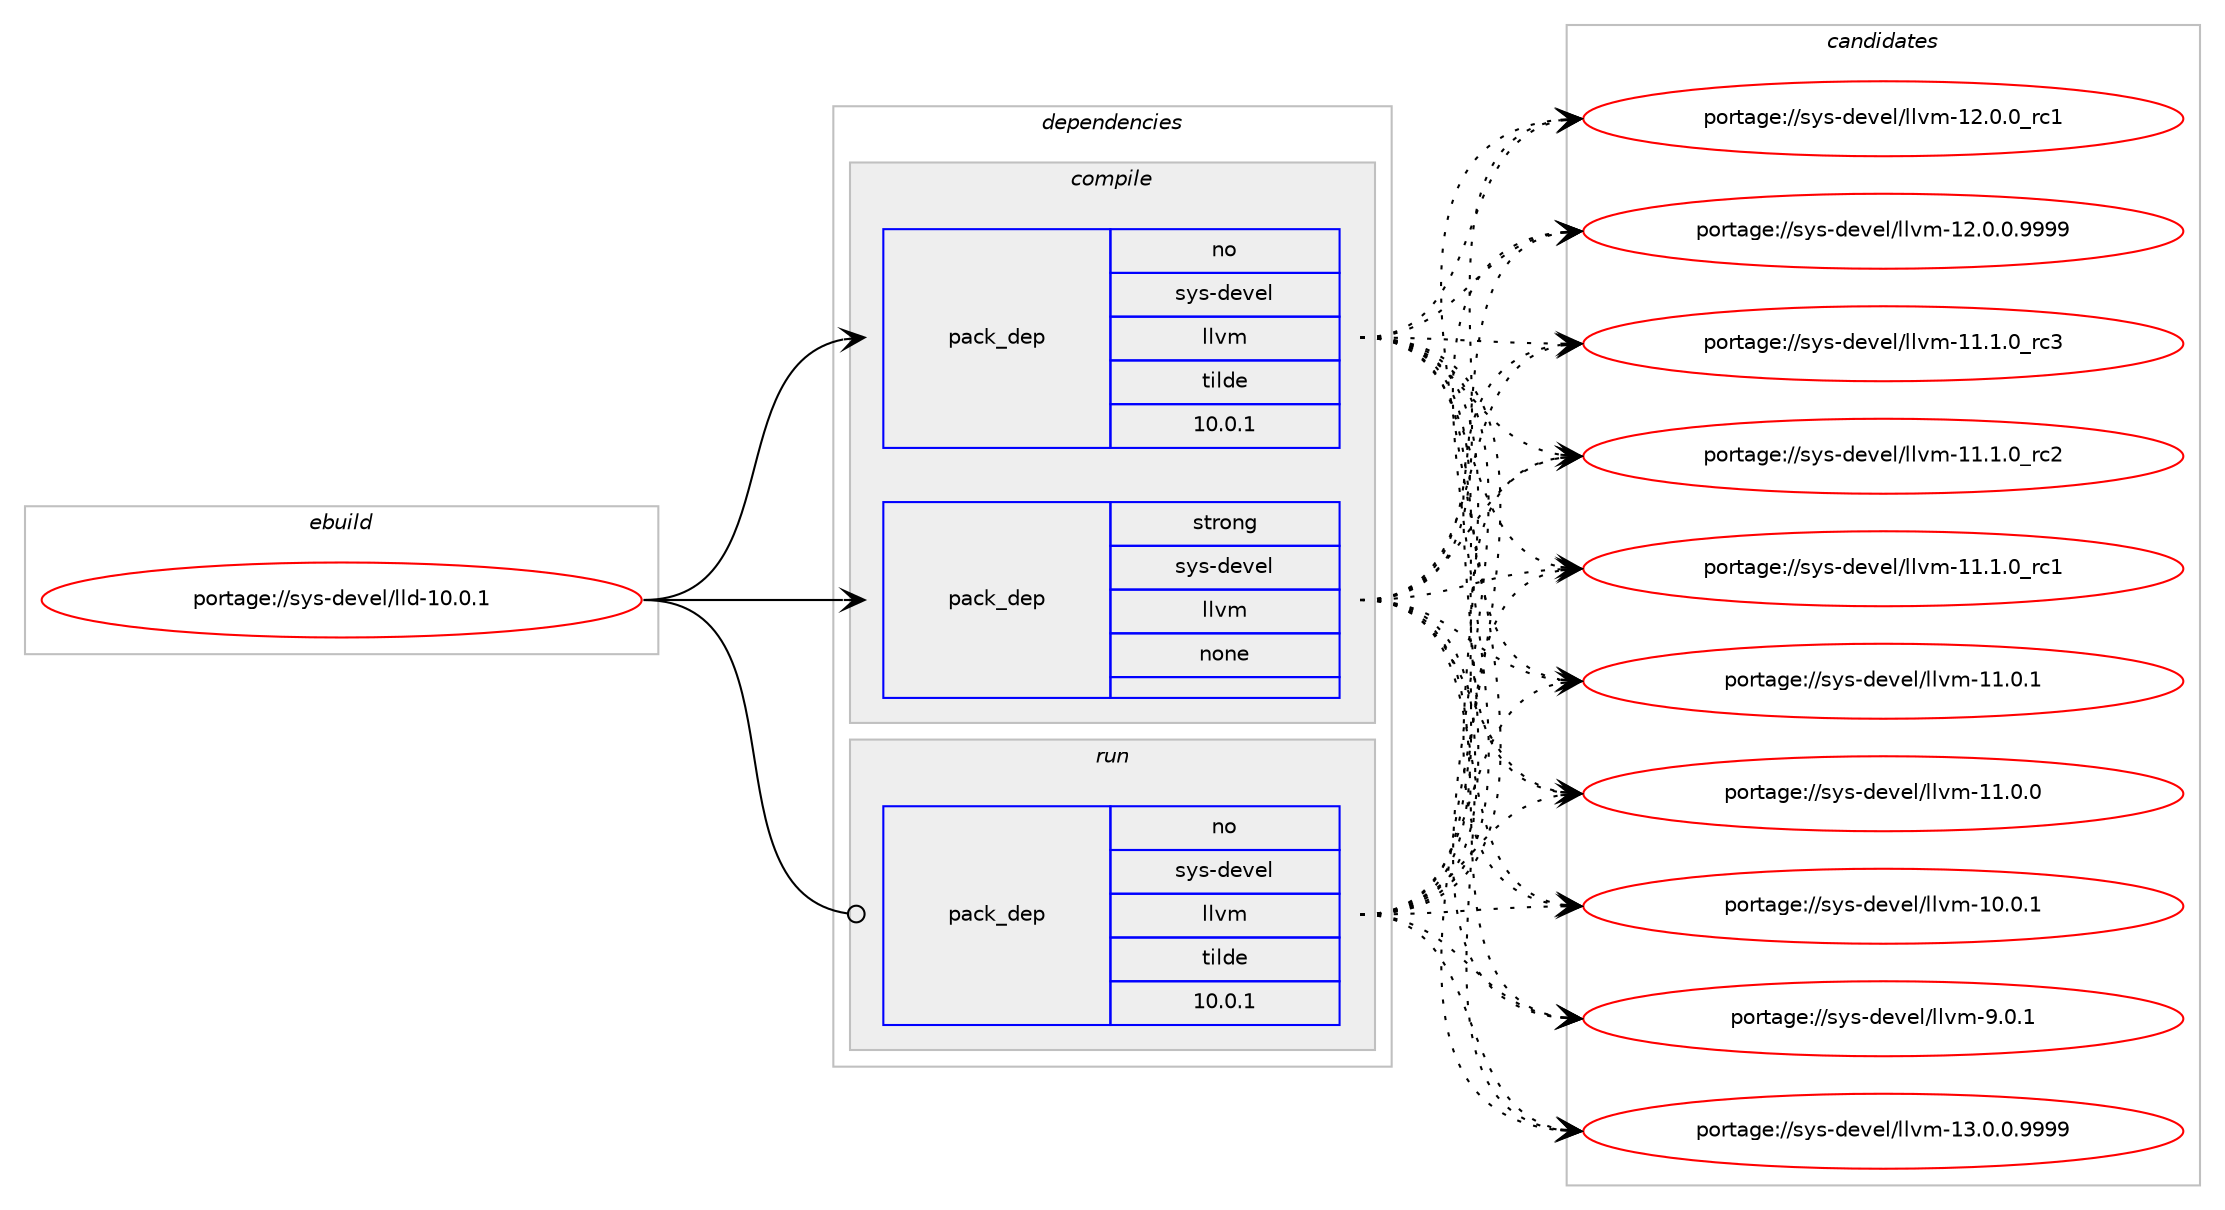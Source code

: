digraph prolog {

# *************
# Graph options
# *************

newrank=true;
concentrate=true;
compound=true;
graph [rankdir=LR,fontname=Helvetica,fontsize=10,ranksep=1.5];#, ranksep=2.5, nodesep=0.2];
edge  [arrowhead=vee];
node  [fontname=Helvetica,fontsize=10];

# **********
# The ebuild
# **********

subgraph cluster_leftcol {
color=gray;
rank=same;
label=<<i>ebuild</i>>;
id [label="portage://sys-devel/lld-10.0.1", color=red, width=4, href="../sys-devel/lld-10.0.1.svg"];
}

# ****************
# The dependencies
# ****************

subgraph cluster_midcol {
color=gray;
label=<<i>dependencies</i>>;
subgraph cluster_compile {
fillcolor="#eeeeee";
style=filled;
label=<<i>compile</i>>;
subgraph pack4850 {
dependency6720 [label=<<TABLE BORDER="0" CELLBORDER="1" CELLSPACING="0" CELLPADDING="4" WIDTH="220"><TR><TD ROWSPAN="6" CELLPADDING="30">pack_dep</TD></TR><TR><TD WIDTH="110">no</TD></TR><TR><TD>sys-devel</TD></TR><TR><TD>llvm</TD></TR><TR><TD>tilde</TD></TR><TR><TD>10.0.1</TD></TR></TABLE>>, shape=none, color=blue];
}
id:e -> dependency6720:w [weight=20,style="solid",arrowhead="vee"];
subgraph pack4851 {
dependency6721 [label=<<TABLE BORDER="0" CELLBORDER="1" CELLSPACING="0" CELLPADDING="4" WIDTH="220"><TR><TD ROWSPAN="6" CELLPADDING="30">pack_dep</TD></TR><TR><TD WIDTH="110">strong</TD></TR><TR><TD>sys-devel</TD></TR><TR><TD>llvm</TD></TR><TR><TD>none</TD></TR><TR><TD></TD></TR></TABLE>>, shape=none, color=blue];
}
id:e -> dependency6721:w [weight=20,style="solid",arrowhead="vee"];
}
subgraph cluster_compileandrun {
fillcolor="#eeeeee";
style=filled;
label=<<i>compile and run</i>>;
}
subgraph cluster_run {
fillcolor="#eeeeee";
style=filled;
label=<<i>run</i>>;
subgraph pack4852 {
dependency6722 [label=<<TABLE BORDER="0" CELLBORDER="1" CELLSPACING="0" CELLPADDING="4" WIDTH="220"><TR><TD ROWSPAN="6" CELLPADDING="30">pack_dep</TD></TR><TR><TD WIDTH="110">no</TD></TR><TR><TD>sys-devel</TD></TR><TR><TD>llvm</TD></TR><TR><TD>tilde</TD></TR><TR><TD>10.0.1</TD></TR></TABLE>>, shape=none, color=blue];
}
id:e -> dependency6722:w [weight=20,style="solid",arrowhead="odot"];
}
}

# **************
# The candidates
# **************

subgraph cluster_choices {
rank=same;
color=gray;
label=<<i>candidates</i>>;

subgraph choice4850 {
color=black;
nodesep=1;
choice1151211154510010111810110847108108118109455746484649 [label="portage://sys-devel/llvm-9.0.1", color=red, width=4,href="../sys-devel/llvm-9.0.1.svg"];
choice1151211154510010111810110847108108118109454951464846484657575757 [label="portage://sys-devel/llvm-13.0.0.9999", color=red, width=4,href="../sys-devel/llvm-13.0.0.9999.svg"];
choice115121115451001011181011084710810811810945495046484648951149949 [label="portage://sys-devel/llvm-12.0.0_rc1", color=red, width=4,href="../sys-devel/llvm-12.0.0_rc1.svg"];
choice1151211154510010111810110847108108118109454950464846484657575757 [label="portage://sys-devel/llvm-12.0.0.9999", color=red, width=4,href="../sys-devel/llvm-12.0.0.9999.svg"];
choice115121115451001011181011084710810811810945494946494648951149951 [label="portage://sys-devel/llvm-11.1.0_rc3", color=red, width=4,href="../sys-devel/llvm-11.1.0_rc3.svg"];
choice115121115451001011181011084710810811810945494946494648951149950 [label="portage://sys-devel/llvm-11.1.0_rc2", color=red, width=4,href="../sys-devel/llvm-11.1.0_rc2.svg"];
choice115121115451001011181011084710810811810945494946494648951149949 [label="portage://sys-devel/llvm-11.1.0_rc1", color=red, width=4,href="../sys-devel/llvm-11.1.0_rc1.svg"];
choice115121115451001011181011084710810811810945494946484649 [label="portage://sys-devel/llvm-11.0.1", color=red, width=4,href="../sys-devel/llvm-11.0.1.svg"];
choice115121115451001011181011084710810811810945494946484648 [label="portage://sys-devel/llvm-11.0.0", color=red, width=4,href="../sys-devel/llvm-11.0.0.svg"];
choice115121115451001011181011084710810811810945494846484649 [label="portage://sys-devel/llvm-10.0.1", color=red, width=4,href="../sys-devel/llvm-10.0.1.svg"];
dependency6720:e -> choice1151211154510010111810110847108108118109455746484649:w [style=dotted,weight="100"];
dependency6720:e -> choice1151211154510010111810110847108108118109454951464846484657575757:w [style=dotted,weight="100"];
dependency6720:e -> choice115121115451001011181011084710810811810945495046484648951149949:w [style=dotted,weight="100"];
dependency6720:e -> choice1151211154510010111810110847108108118109454950464846484657575757:w [style=dotted,weight="100"];
dependency6720:e -> choice115121115451001011181011084710810811810945494946494648951149951:w [style=dotted,weight="100"];
dependency6720:e -> choice115121115451001011181011084710810811810945494946494648951149950:w [style=dotted,weight="100"];
dependency6720:e -> choice115121115451001011181011084710810811810945494946494648951149949:w [style=dotted,weight="100"];
dependency6720:e -> choice115121115451001011181011084710810811810945494946484649:w [style=dotted,weight="100"];
dependency6720:e -> choice115121115451001011181011084710810811810945494946484648:w [style=dotted,weight="100"];
dependency6720:e -> choice115121115451001011181011084710810811810945494846484649:w [style=dotted,weight="100"];
}
subgraph choice4851 {
color=black;
nodesep=1;
choice1151211154510010111810110847108108118109455746484649 [label="portage://sys-devel/llvm-9.0.1", color=red, width=4,href="../sys-devel/llvm-9.0.1.svg"];
choice1151211154510010111810110847108108118109454951464846484657575757 [label="portage://sys-devel/llvm-13.0.0.9999", color=red, width=4,href="../sys-devel/llvm-13.0.0.9999.svg"];
choice115121115451001011181011084710810811810945495046484648951149949 [label="portage://sys-devel/llvm-12.0.0_rc1", color=red, width=4,href="../sys-devel/llvm-12.0.0_rc1.svg"];
choice1151211154510010111810110847108108118109454950464846484657575757 [label="portage://sys-devel/llvm-12.0.0.9999", color=red, width=4,href="../sys-devel/llvm-12.0.0.9999.svg"];
choice115121115451001011181011084710810811810945494946494648951149951 [label="portage://sys-devel/llvm-11.1.0_rc3", color=red, width=4,href="../sys-devel/llvm-11.1.0_rc3.svg"];
choice115121115451001011181011084710810811810945494946494648951149950 [label="portage://sys-devel/llvm-11.1.0_rc2", color=red, width=4,href="../sys-devel/llvm-11.1.0_rc2.svg"];
choice115121115451001011181011084710810811810945494946494648951149949 [label="portage://sys-devel/llvm-11.1.0_rc1", color=red, width=4,href="../sys-devel/llvm-11.1.0_rc1.svg"];
choice115121115451001011181011084710810811810945494946484649 [label="portage://sys-devel/llvm-11.0.1", color=red, width=4,href="../sys-devel/llvm-11.0.1.svg"];
choice115121115451001011181011084710810811810945494946484648 [label="portage://sys-devel/llvm-11.0.0", color=red, width=4,href="../sys-devel/llvm-11.0.0.svg"];
choice115121115451001011181011084710810811810945494846484649 [label="portage://sys-devel/llvm-10.0.1", color=red, width=4,href="../sys-devel/llvm-10.0.1.svg"];
dependency6721:e -> choice1151211154510010111810110847108108118109455746484649:w [style=dotted,weight="100"];
dependency6721:e -> choice1151211154510010111810110847108108118109454951464846484657575757:w [style=dotted,weight="100"];
dependency6721:e -> choice115121115451001011181011084710810811810945495046484648951149949:w [style=dotted,weight="100"];
dependency6721:e -> choice1151211154510010111810110847108108118109454950464846484657575757:w [style=dotted,weight="100"];
dependency6721:e -> choice115121115451001011181011084710810811810945494946494648951149951:w [style=dotted,weight="100"];
dependency6721:e -> choice115121115451001011181011084710810811810945494946494648951149950:w [style=dotted,weight="100"];
dependency6721:e -> choice115121115451001011181011084710810811810945494946494648951149949:w [style=dotted,weight="100"];
dependency6721:e -> choice115121115451001011181011084710810811810945494946484649:w [style=dotted,weight="100"];
dependency6721:e -> choice115121115451001011181011084710810811810945494946484648:w [style=dotted,weight="100"];
dependency6721:e -> choice115121115451001011181011084710810811810945494846484649:w [style=dotted,weight="100"];
}
subgraph choice4852 {
color=black;
nodesep=1;
choice1151211154510010111810110847108108118109455746484649 [label="portage://sys-devel/llvm-9.0.1", color=red, width=4,href="../sys-devel/llvm-9.0.1.svg"];
choice1151211154510010111810110847108108118109454951464846484657575757 [label="portage://sys-devel/llvm-13.0.0.9999", color=red, width=4,href="../sys-devel/llvm-13.0.0.9999.svg"];
choice115121115451001011181011084710810811810945495046484648951149949 [label="portage://sys-devel/llvm-12.0.0_rc1", color=red, width=4,href="../sys-devel/llvm-12.0.0_rc1.svg"];
choice1151211154510010111810110847108108118109454950464846484657575757 [label="portage://sys-devel/llvm-12.0.0.9999", color=red, width=4,href="../sys-devel/llvm-12.0.0.9999.svg"];
choice115121115451001011181011084710810811810945494946494648951149951 [label="portage://sys-devel/llvm-11.1.0_rc3", color=red, width=4,href="../sys-devel/llvm-11.1.0_rc3.svg"];
choice115121115451001011181011084710810811810945494946494648951149950 [label="portage://sys-devel/llvm-11.1.0_rc2", color=red, width=4,href="../sys-devel/llvm-11.1.0_rc2.svg"];
choice115121115451001011181011084710810811810945494946494648951149949 [label="portage://sys-devel/llvm-11.1.0_rc1", color=red, width=4,href="../sys-devel/llvm-11.1.0_rc1.svg"];
choice115121115451001011181011084710810811810945494946484649 [label="portage://sys-devel/llvm-11.0.1", color=red, width=4,href="../sys-devel/llvm-11.0.1.svg"];
choice115121115451001011181011084710810811810945494946484648 [label="portage://sys-devel/llvm-11.0.0", color=red, width=4,href="../sys-devel/llvm-11.0.0.svg"];
choice115121115451001011181011084710810811810945494846484649 [label="portage://sys-devel/llvm-10.0.1", color=red, width=4,href="../sys-devel/llvm-10.0.1.svg"];
dependency6722:e -> choice1151211154510010111810110847108108118109455746484649:w [style=dotted,weight="100"];
dependency6722:e -> choice1151211154510010111810110847108108118109454951464846484657575757:w [style=dotted,weight="100"];
dependency6722:e -> choice115121115451001011181011084710810811810945495046484648951149949:w [style=dotted,weight="100"];
dependency6722:e -> choice1151211154510010111810110847108108118109454950464846484657575757:w [style=dotted,weight="100"];
dependency6722:e -> choice115121115451001011181011084710810811810945494946494648951149951:w [style=dotted,weight="100"];
dependency6722:e -> choice115121115451001011181011084710810811810945494946494648951149950:w [style=dotted,weight="100"];
dependency6722:e -> choice115121115451001011181011084710810811810945494946494648951149949:w [style=dotted,weight="100"];
dependency6722:e -> choice115121115451001011181011084710810811810945494946484649:w [style=dotted,weight="100"];
dependency6722:e -> choice115121115451001011181011084710810811810945494946484648:w [style=dotted,weight="100"];
dependency6722:e -> choice115121115451001011181011084710810811810945494846484649:w [style=dotted,weight="100"];
}
}

}
